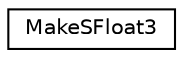 digraph "Graphical Class Hierarchy"
{
  edge [fontname="Helvetica",fontsize="10",labelfontname="Helvetica",labelfontsize="10"];
  node [fontname="Helvetica",fontsize="10",shape=record];
  rankdir="LR";
  Node1 [label="MakeSFloat3",height=0.2,width=0.4,color="black", fillcolor="white", style="filled",URL="$struct_make_s_float3.html"];
}
